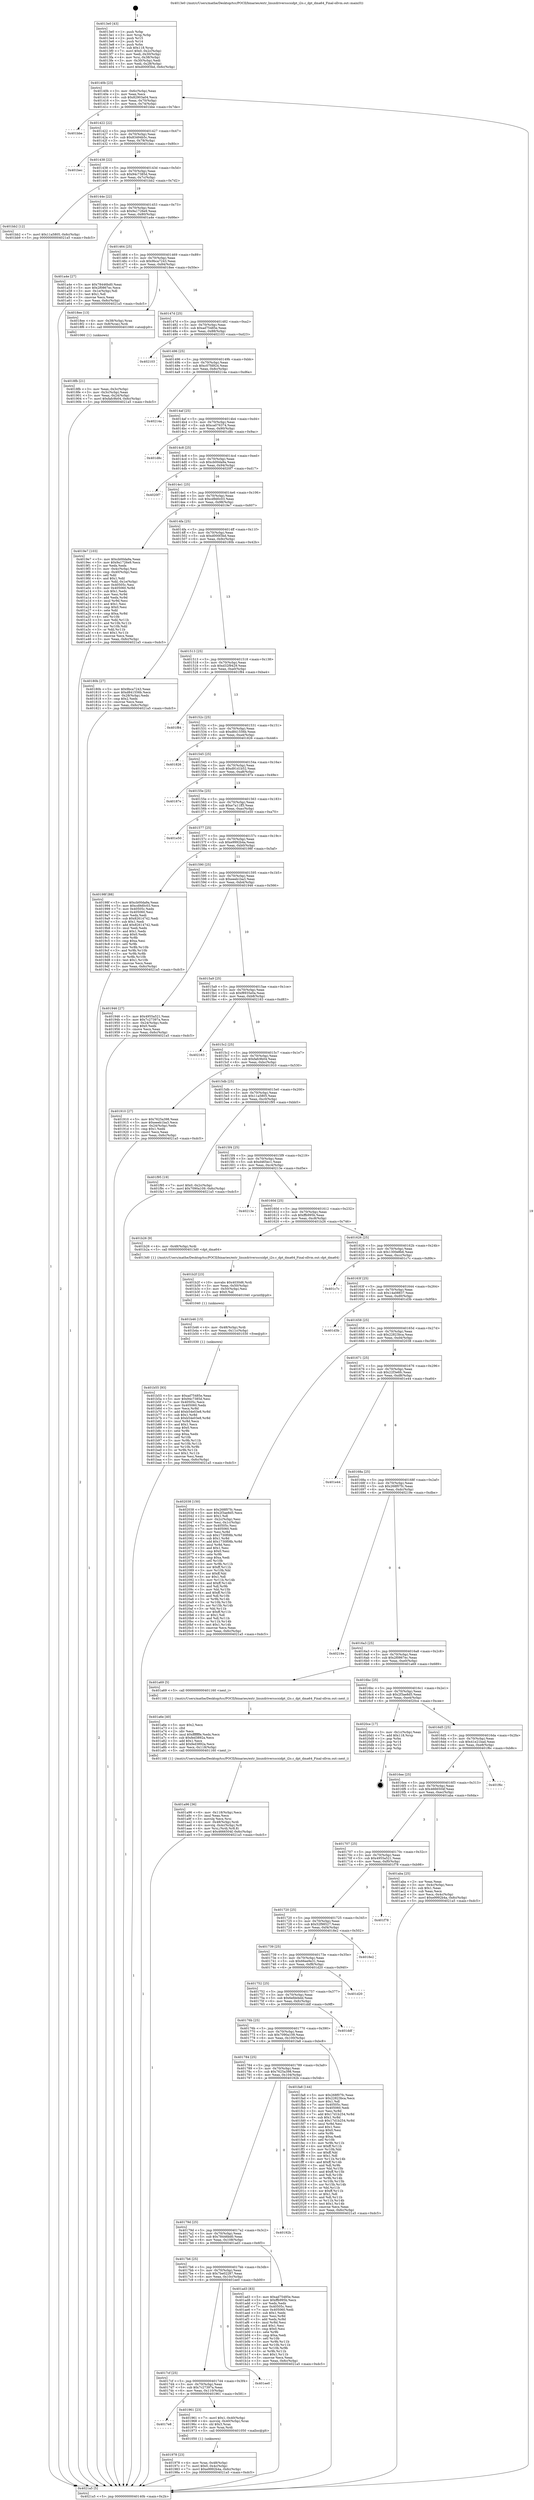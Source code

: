 digraph "0x4013e0" {
  label = "0x4013e0 (/mnt/c/Users/mathe/Desktop/tcc/POCII/binaries/extr_linuxdriversscsidpt_i2o.c_dpt_dma64_Final-ollvm.out::main(0))"
  labelloc = "t"
  node[shape=record]

  Entry [label="",width=0.3,height=0.3,shape=circle,fillcolor=black,style=filled]
  "0x40140b" [label="{
     0x40140b [23]\l
     | [instrs]\l
     &nbsp;&nbsp;0x40140b \<+3\>: mov -0x6c(%rbp),%eax\l
     &nbsp;&nbsp;0x40140e \<+2\>: mov %eax,%ecx\l
     &nbsp;&nbsp;0x401410 \<+6\>: sub $0x82903a04,%ecx\l
     &nbsp;&nbsp;0x401416 \<+3\>: mov %eax,-0x70(%rbp)\l
     &nbsp;&nbsp;0x401419 \<+3\>: mov %ecx,-0x74(%rbp)\l
     &nbsp;&nbsp;0x40141c \<+6\>: je 0000000000401bbe \<main+0x7de\>\l
  }"]
  "0x401bbe" [label="{
     0x401bbe\l
  }", style=dashed]
  "0x401422" [label="{
     0x401422 [22]\l
     | [instrs]\l
     &nbsp;&nbsp;0x401422 \<+5\>: jmp 0000000000401427 \<main+0x47\>\l
     &nbsp;&nbsp;0x401427 \<+3\>: mov -0x70(%rbp),%eax\l
     &nbsp;&nbsp;0x40142a \<+5\>: sub $0x83494b5c,%eax\l
     &nbsp;&nbsp;0x40142f \<+3\>: mov %eax,-0x78(%rbp)\l
     &nbsp;&nbsp;0x401432 \<+6\>: je 0000000000401bec \<main+0x80c\>\l
  }"]
  Exit [label="",width=0.3,height=0.3,shape=circle,fillcolor=black,style=filled,peripheries=2]
  "0x401bec" [label="{
     0x401bec\l
  }", style=dashed]
  "0x401438" [label="{
     0x401438 [22]\l
     | [instrs]\l
     &nbsp;&nbsp;0x401438 \<+5\>: jmp 000000000040143d \<main+0x5d\>\l
     &nbsp;&nbsp;0x40143d \<+3\>: mov -0x70(%rbp),%eax\l
     &nbsp;&nbsp;0x401440 \<+5\>: sub $0x94c7385d,%eax\l
     &nbsp;&nbsp;0x401445 \<+3\>: mov %eax,-0x7c(%rbp)\l
     &nbsp;&nbsp;0x401448 \<+6\>: je 0000000000401bb2 \<main+0x7d2\>\l
  }"]
  "0x401b55" [label="{
     0x401b55 [93]\l
     | [instrs]\l
     &nbsp;&nbsp;0x401b55 \<+5\>: mov $0xad75485e,%eax\l
     &nbsp;&nbsp;0x401b5a \<+5\>: mov $0x94c7385d,%esi\l
     &nbsp;&nbsp;0x401b5f \<+7\>: mov 0x40505c,%ecx\l
     &nbsp;&nbsp;0x401b66 \<+7\>: mov 0x405060,%edx\l
     &nbsp;&nbsp;0x401b6d \<+3\>: mov %ecx,%r8d\l
     &nbsp;&nbsp;0x401b70 \<+7\>: add $0xb54e03e8,%r8d\l
     &nbsp;&nbsp;0x401b77 \<+4\>: sub $0x1,%r8d\l
     &nbsp;&nbsp;0x401b7b \<+7\>: sub $0xb54e03e8,%r8d\l
     &nbsp;&nbsp;0x401b82 \<+4\>: imul %r8d,%ecx\l
     &nbsp;&nbsp;0x401b86 \<+3\>: and $0x1,%ecx\l
     &nbsp;&nbsp;0x401b89 \<+3\>: cmp $0x0,%ecx\l
     &nbsp;&nbsp;0x401b8c \<+4\>: sete %r9b\l
     &nbsp;&nbsp;0x401b90 \<+3\>: cmp $0xa,%edx\l
     &nbsp;&nbsp;0x401b93 \<+4\>: setl %r10b\l
     &nbsp;&nbsp;0x401b97 \<+3\>: mov %r9b,%r11b\l
     &nbsp;&nbsp;0x401b9a \<+3\>: and %r10b,%r11b\l
     &nbsp;&nbsp;0x401b9d \<+3\>: xor %r10b,%r9b\l
     &nbsp;&nbsp;0x401ba0 \<+3\>: or %r9b,%r11b\l
     &nbsp;&nbsp;0x401ba3 \<+4\>: test $0x1,%r11b\l
     &nbsp;&nbsp;0x401ba7 \<+3\>: cmovne %esi,%eax\l
     &nbsp;&nbsp;0x401baa \<+3\>: mov %eax,-0x6c(%rbp)\l
     &nbsp;&nbsp;0x401bad \<+5\>: jmp 00000000004021a5 \<main+0xdc5\>\l
  }"]
  "0x401bb2" [label="{
     0x401bb2 [12]\l
     | [instrs]\l
     &nbsp;&nbsp;0x401bb2 \<+7\>: movl $0x11a5805,-0x6c(%rbp)\l
     &nbsp;&nbsp;0x401bb9 \<+5\>: jmp 00000000004021a5 \<main+0xdc5\>\l
  }"]
  "0x40144e" [label="{
     0x40144e [22]\l
     | [instrs]\l
     &nbsp;&nbsp;0x40144e \<+5\>: jmp 0000000000401453 \<main+0x73\>\l
     &nbsp;&nbsp;0x401453 \<+3\>: mov -0x70(%rbp),%eax\l
     &nbsp;&nbsp;0x401456 \<+5\>: sub $0x9a1726e9,%eax\l
     &nbsp;&nbsp;0x40145b \<+3\>: mov %eax,-0x80(%rbp)\l
     &nbsp;&nbsp;0x40145e \<+6\>: je 0000000000401a4e \<main+0x66e\>\l
  }"]
  "0x401b46" [label="{
     0x401b46 [15]\l
     | [instrs]\l
     &nbsp;&nbsp;0x401b46 \<+4\>: mov -0x48(%rbp),%rdi\l
     &nbsp;&nbsp;0x401b4a \<+6\>: mov %eax,-0x11c(%rbp)\l
     &nbsp;&nbsp;0x401b50 \<+5\>: call 0000000000401030 \<free@plt\>\l
     | [calls]\l
     &nbsp;&nbsp;0x401030 \{1\} (unknown)\l
  }"]
  "0x401a4e" [label="{
     0x401a4e [27]\l
     | [instrs]\l
     &nbsp;&nbsp;0x401a4e \<+5\>: mov $0x78446bd0,%eax\l
     &nbsp;&nbsp;0x401a53 \<+5\>: mov $0x2f0867ec,%ecx\l
     &nbsp;&nbsp;0x401a58 \<+3\>: mov -0x1e(%rbp),%dl\l
     &nbsp;&nbsp;0x401a5b \<+3\>: test $0x1,%dl\l
     &nbsp;&nbsp;0x401a5e \<+3\>: cmovne %ecx,%eax\l
     &nbsp;&nbsp;0x401a61 \<+3\>: mov %eax,-0x6c(%rbp)\l
     &nbsp;&nbsp;0x401a64 \<+5\>: jmp 00000000004021a5 \<main+0xdc5\>\l
  }"]
  "0x401464" [label="{
     0x401464 [25]\l
     | [instrs]\l
     &nbsp;&nbsp;0x401464 \<+5\>: jmp 0000000000401469 \<main+0x89\>\l
     &nbsp;&nbsp;0x401469 \<+3\>: mov -0x70(%rbp),%eax\l
     &nbsp;&nbsp;0x40146c \<+5\>: sub $0x9bca7243,%eax\l
     &nbsp;&nbsp;0x401471 \<+6\>: mov %eax,-0x84(%rbp)\l
     &nbsp;&nbsp;0x401477 \<+6\>: je 00000000004018ee \<main+0x50e\>\l
  }"]
  "0x401b2f" [label="{
     0x401b2f [23]\l
     | [instrs]\l
     &nbsp;&nbsp;0x401b2f \<+10\>: movabs $0x4030d6,%rdi\l
     &nbsp;&nbsp;0x401b39 \<+3\>: mov %eax,-0x50(%rbp)\l
     &nbsp;&nbsp;0x401b3c \<+3\>: mov -0x50(%rbp),%esi\l
     &nbsp;&nbsp;0x401b3f \<+2\>: mov $0x0,%al\l
     &nbsp;&nbsp;0x401b41 \<+5\>: call 0000000000401040 \<printf@plt\>\l
     | [calls]\l
     &nbsp;&nbsp;0x401040 \{1\} (unknown)\l
  }"]
  "0x4018ee" [label="{
     0x4018ee [13]\l
     | [instrs]\l
     &nbsp;&nbsp;0x4018ee \<+4\>: mov -0x38(%rbp),%rax\l
     &nbsp;&nbsp;0x4018f2 \<+4\>: mov 0x8(%rax),%rdi\l
     &nbsp;&nbsp;0x4018f6 \<+5\>: call 0000000000401060 \<atoi@plt\>\l
     | [calls]\l
     &nbsp;&nbsp;0x401060 \{1\} (unknown)\l
  }"]
  "0x40147d" [label="{
     0x40147d [25]\l
     | [instrs]\l
     &nbsp;&nbsp;0x40147d \<+5\>: jmp 0000000000401482 \<main+0xa2\>\l
     &nbsp;&nbsp;0x401482 \<+3\>: mov -0x70(%rbp),%eax\l
     &nbsp;&nbsp;0x401485 \<+5\>: sub $0xad75485e,%eax\l
     &nbsp;&nbsp;0x40148a \<+6\>: mov %eax,-0x88(%rbp)\l
     &nbsp;&nbsp;0x401490 \<+6\>: je 0000000000402103 \<main+0xd23\>\l
  }"]
  "0x401a96" [label="{
     0x401a96 [36]\l
     | [instrs]\l
     &nbsp;&nbsp;0x401a96 \<+6\>: mov -0x118(%rbp),%ecx\l
     &nbsp;&nbsp;0x401a9c \<+3\>: imul %eax,%ecx\l
     &nbsp;&nbsp;0x401a9f \<+3\>: movslq %ecx,%rsi\l
     &nbsp;&nbsp;0x401aa2 \<+4\>: mov -0x48(%rbp),%rdi\l
     &nbsp;&nbsp;0x401aa6 \<+4\>: movslq -0x4c(%rbp),%r8\l
     &nbsp;&nbsp;0x401aaa \<+4\>: mov %rsi,(%rdi,%r8,8)\l
     &nbsp;&nbsp;0x401aae \<+7\>: movl $0x4666504f,-0x6c(%rbp)\l
     &nbsp;&nbsp;0x401ab5 \<+5\>: jmp 00000000004021a5 \<main+0xdc5\>\l
  }"]
  "0x402103" [label="{
     0x402103\l
  }", style=dashed]
  "0x401496" [label="{
     0x401496 [25]\l
     | [instrs]\l
     &nbsp;&nbsp;0x401496 \<+5\>: jmp 000000000040149b \<main+0xbb\>\l
     &nbsp;&nbsp;0x40149b \<+3\>: mov -0x70(%rbp),%eax\l
     &nbsp;&nbsp;0x40149e \<+5\>: sub $0xc07fd924,%eax\l
     &nbsp;&nbsp;0x4014a3 \<+6\>: mov %eax,-0x8c(%rbp)\l
     &nbsp;&nbsp;0x4014a9 \<+6\>: je 000000000040214a \<main+0xd6a\>\l
  }"]
  "0x401a6e" [label="{
     0x401a6e [40]\l
     | [instrs]\l
     &nbsp;&nbsp;0x401a6e \<+5\>: mov $0x2,%ecx\l
     &nbsp;&nbsp;0x401a73 \<+1\>: cltd\l
     &nbsp;&nbsp;0x401a74 \<+2\>: idiv %ecx\l
     &nbsp;&nbsp;0x401a76 \<+6\>: imul $0xfffffffe,%edx,%ecx\l
     &nbsp;&nbsp;0x401a7c \<+6\>: sub $0xfed3892a,%ecx\l
     &nbsp;&nbsp;0x401a82 \<+3\>: add $0x1,%ecx\l
     &nbsp;&nbsp;0x401a85 \<+6\>: add $0xfed3892a,%ecx\l
     &nbsp;&nbsp;0x401a8b \<+6\>: mov %ecx,-0x118(%rbp)\l
     &nbsp;&nbsp;0x401a91 \<+5\>: call 0000000000401160 \<next_i\>\l
     | [calls]\l
     &nbsp;&nbsp;0x401160 \{1\} (/mnt/c/Users/mathe/Desktop/tcc/POCII/binaries/extr_linuxdriversscsidpt_i2o.c_dpt_dma64_Final-ollvm.out::next_i)\l
  }"]
  "0x40214a" [label="{
     0x40214a\l
  }", style=dashed]
  "0x4014af" [label="{
     0x4014af [25]\l
     | [instrs]\l
     &nbsp;&nbsp;0x4014af \<+5\>: jmp 00000000004014b4 \<main+0xd4\>\l
     &nbsp;&nbsp;0x4014b4 \<+3\>: mov -0x70(%rbp),%eax\l
     &nbsp;&nbsp;0x4014b7 \<+5\>: sub $0xca076374,%eax\l
     &nbsp;&nbsp;0x4014bc \<+6\>: mov %eax,-0x90(%rbp)\l
     &nbsp;&nbsp;0x4014c2 \<+6\>: je 0000000000401d8c \<main+0x9ac\>\l
  }"]
  "0x401978" [label="{
     0x401978 [23]\l
     | [instrs]\l
     &nbsp;&nbsp;0x401978 \<+4\>: mov %rax,-0x48(%rbp)\l
     &nbsp;&nbsp;0x40197c \<+7\>: movl $0x0,-0x4c(%rbp)\l
     &nbsp;&nbsp;0x401983 \<+7\>: movl $0xe9992b4a,-0x6c(%rbp)\l
     &nbsp;&nbsp;0x40198a \<+5\>: jmp 00000000004021a5 \<main+0xdc5\>\l
  }"]
  "0x401d8c" [label="{
     0x401d8c\l
  }", style=dashed]
  "0x4014c8" [label="{
     0x4014c8 [25]\l
     | [instrs]\l
     &nbsp;&nbsp;0x4014c8 \<+5\>: jmp 00000000004014cd \<main+0xed\>\l
     &nbsp;&nbsp;0x4014cd \<+3\>: mov -0x70(%rbp),%eax\l
     &nbsp;&nbsp;0x4014d0 \<+5\>: sub $0xcb00da9a,%eax\l
     &nbsp;&nbsp;0x4014d5 \<+6\>: mov %eax,-0x94(%rbp)\l
     &nbsp;&nbsp;0x4014db \<+6\>: je 00000000004020f7 \<main+0xd17\>\l
  }"]
  "0x4017e8" [label="{
     0x4017e8\l
  }", style=dashed]
  "0x4020f7" [label="{
     0x4020f7\l
  }", style=dashed]
  "0x4014e1" [label="{
     0x4014e1 [25]\l
     | [instrs]\l
     &nbsp;&nbsp;0x4014e1 \<+5\>: jmp 00000000004014e6 \<main+0x106\>\l
     &nbsp;&nbsp;0x4014e6 \<+3\>: mov -0x70(%rbp),%eax\l
     &nbsp;&nbsp;0x4014e9 \<+5\>: sub $0xcd9d0c03,%eax\l
     &nbsp;&nbsp;0x4014ee \<+6\>: mov %eax,-0x98(%rbp)\l
     &nbsp;&nbsp;0x4014f4 \<+6\>: je 00000000004019e7 \<main+0x607\>\l
  }"]
  "0x401961" [label="{
     0x401961 [23]\l
     | [instrs]\l
     &nbsp;&nbsp;0x401961 \<+7\>: movl $0x1,-0x40(%rbp)\l
     &nbsp;&nbsp;0x401968 \<+4\>: movslq -0x40(%rbp),%rax\l
     &nbsp;&nbsp;0x40196c \<+4\>: shl $0x3,%rax\l
     &nbsp;&nbsp;0x401970 \<+3\>: mov %rax,%rdi\l
     &nbsp;&nbsp;0x401973 \<+5\>: call 0000000000401050 \<malloc@plt\>\l
     | [calls]\l
     &nbsp;&nbsp;0x401050 \{1\} (unknown)\l
  }"]
  "0x4019e7" [label="{
     0x4019e7 [103]\l
     | [instrs]\l
     &nbsp;&nbsp;0x4019e7 \<+5\>: mov $0xcb00da9a,%eax\l
     &nbsp;&nbsp;0x4019ec \<+5\>: mov $0x9a1726e9,%ecx\l
     &nbsp;&nbsp;0x4019f1 \<+2\>: xor %edx,%edx\l
     &nbsp;&nbsp;0x4019f3 \<+3\>: mov -0x4c(%rbp),%esi\l
     &nbsp;&nbsp;0x4019f6 \<+3\>: cmp -0x40(%rbp),%esi\l
     &nbsp;&nbsp;0x4019f9 \<+4\>: setl %dil\l
     &nbsp;&nbsp;0x4019fd \<+4\>: and $0x1,%dil\l
     &nbsp;&nbsp;0x401a01 \<+4\>: mov %dil,-0x1e(%rbp)\l
     &nbsp;&nbsp;0x401a05 \<+7\>: mov 0x40505c,%esi\l
     &nbsp;&nbsp;0x401a0c \<+8\>: mov 0x405060,%r8d\l
     &nbsp;&nbsp;0x401a14 \<+3\>: sub $0x1,%edx\l
     &nbsp;&nbsp;0x401a17 \<+3\>: mov %esi,%r9d\l
     &nbsp;&nbsp;0x401a1a \<+3\>: add %edx,%r9d\l
     &nbsp;&nbsp;0x401a1d \<+4\>: imul %r9d,%esi\l
     &nbsp;&nbsp;0x401a21 \<+3\>: and $0x1,%esi\l
     &nbsp;&nbsp;0x401a24 \<+3\>: cmp $0x0,%esi\l
     &nbsp;&nbsp;0x401a27 \<+4\>: sete %dil\l
     &nbsp;&nbsp;0x401a2b \<+4\>: cmp $0xa,%r8d\l
     &nbsp;&nbsp;0x401a2f \<+4\>: setl %r10b\l
     &nbsp;&nbsp;0x401a33 \<+3\>: mov %dil,%r11b\l
     &nbsp;&nbsp;0x401a36 \<+3\>: and %r10b,%r11b\l
     &nbsp;&nbsp;0x401a39 \<+3\>: xor %r10b,%dil\l
     &nbsp;&nbsp;0x401a3c \<+3\>: or %dil,%r11b\l
     &nbsp;&nbsp;0x401a3f \<+4\>: test $0x1,%r11b\l
     &nbsp;&nbsp;0x401a43 \<+3\>: cmovne %ecx,%eax\l
     &nbsp;&nbsp;0x401a46 \<+3\>: mov %eax,-0x6c(%rbp)\l
     &nbsp;&nbsp;0x401a49 \<+5\>: jmp 00000000004021a5 \<main+0xdc5\>\l
  }"]
  "0x4014fa" [label="{
     0x4014fa [25]\l
     | [instrs]\l
     &nbsp;&nbsp;0x4014fa \<+5\>: jmp 00000000004014ff \<main+0x11f\>\l
     &nbsp;&nbsp;0x4014ff \<+3\>: mov -0x70(%rbp),%eax\l
     &nbsp;&nbsp;0x401502 \<+5\>: sub $0xd000f3bd,%eax\l
     &nbsp;&nbsp;0x401507 \<+6\>: mov %eax,-0x9c(%rbp)\l
     &nbsp;&nbsp;0x40150d \<+6\>: je 000000000040180b \<main+0x42b\>\l
  }"]
  "0x4017cf" [label="{
     0x4017cf [25]\l
     | [instrs]\l
     &nbsp;&nbsp;0x4017cf \<+5\>: jmp 00000000004017d4 \<main+0x3f4\>\l
     &nbsp;&nbsp;0x4017d4 \<+3\>: mov -0x70(%rbp),%eax\l
     &nbsp;&nbsp;0x4017d7 \<+5\>: sub $0x7c27397a,%eax\l
     &nbsp;&nbsp;0x4017dc \<+6\>: mov %eax,-0x110(%rbp)\l
     &nbsp;&nbsp;0x4017e2 \<+6\>: je 0000000000401961 \<main+0x581\>\l
  }"]
  "0x40180b" [label="{
     0x40180b [27]\l
     | [instrs]\l
     &nbsp;&nbsp;0x40180b \<+5\>: mov $0x9bca7243,%eax\l
     &nbsp;&nbsp;0x401810 \<+5\>: mov $0xd841556b,%ecx\l
     &nbsp;&nbsp;0x401815 \<+3\>: mov -0x28(%rbp),%edx\l
     &nbsp;&nbsp;0x401818 \<+3\>: cmp $0x2,%edx\l
     &nbsp;&nbsp;0x40181b \<+3\>: cmovne %ecx,%eax\l
     &nbsp;&nbsp;0x40181e \<+3\>: mov %eax,-0x6c(%rbp)\l
     &nbsp;&nbsp;0x401821 \<+5\>: jmp 00000000004021a5 \<main+0xdc5\>\l
  }"]
  "0x401513" [label="{
     0x401513 [25]\l
     | [instrs]\l
     &nbsp;&nbsp;0x401513 \<+5\>: jmp 0000000000401518 \<main+0x138\>\l
     &nbsp;&nbsp;0x401518 \<+3\>: mov -0x70(%rbp),%eax\l
     &nbsp;&nbsp;0x40151b \<+5\>: sub $0xd32f9429,%eax\l
     &nbsp;&nbsp;0x401520 \<+6\>: mov %eax,-0xa0(%rbp)\l
     &nbsp;&nbsp;0x401526 \<+6\>: je 0000000000401f84 \<main+0xba4\>\l
  }"]
  "0x4021a5" [label="{
     0x4021a5 [5]\l
     | [instrs]\l
     &nbsp;&nbsp;0x4021a5 \<+5\>: jmp 000000000040140b \<main+0x2b\>\l
  }"]
  "0x4013e0" [label="{
     0x4013e0 [43]\l
     | [instrs]\l
     &nbsp;&nbsp;0x4013e0 \<+1\>: push %rbp\l
     &nbsp;&nbsp;0x4013e1 \<+3\>: mov %rsp,%rbp\l
     &nbsp;&nbsp;0x4013e4 \<+2\>: push %r15\l
     &nbsp;&nbsp;0x4013e6 \<+2\>: push %r14\l
     &nbsp;&nbsp;0x4013e8 \<+1\>: push %rbx\l
     &nbsp;&nbsp;0x4013e9 \<+7\>: sub $0x118,%rsp\l
     &nbsp;&nbsp;0x4013f0 \<+7\>: movl $0x0,-0x2c(%rbp)\l
     &nbsp;&nbsp;0x4013f7 \<+3\>: mov %edi,-0x30(%rbp)\l
     &nbsp;&nbsp;0x4013fa \<+4\>: mov %rsi,-0x38(%rbp)\l
     &nbsp;&nbsp;0x4013fe \<+3\>: mov -0x30(%rbp),%edi\l
     &nbsp;&nbsp;0x401401 \<+3\>: mov %edi,-0x28(%rbp)\l
     &nbsp;&nbsp;0x401404 \<+7\>: movl $0xd000f3bd,-0x6c(%rbp)\l
  }"]
  "0x4018fb" [label="{
     0x4018fb [21]\l
     | [instrs]\l
     &nbsp;&nbsp;0x4018fb \<+3\>: mov %eax,-0x3c(%rbp)\l
     &nbsp;&nbsp;0x4018fe \<+3\>: mov -0x3c(%rbp),%eax\l
     &nbsp;&nbsp;0x401901 \<+3\>: mov %eax,-0x24(%rbp)\l
     &nbsp;&nbsp;0x401904 \<+7\>: movl $0xfafc9b04,-0x6c(%rbp)\l
     &nbsp;&nbsp;0x40190b \<+5\>: jmp 00000000004021a5 \<main+0xdc5\>\l
  }"]
  "0x401ee0" [label="{
     0x401ee0\l
  }", style=dashed]
  "0x401f84" [label="{
     0x401f84\l
  }", style=dashed]
  "0x40152c" [label="{
     0x40152c [25]\l
     | [instrs]\l
     &nbsp;&nbsp;0x40152c \<+5\>: jmp 0000000000401531 \<main+0x151\>\l
     &nbsp;&nbsp;0x401531 \<+3\>: mov -0x70(%rbp),%eax\l
     &nbsp;&nbsp;0x401534 \<+5\>: sub $0xd841556b,%eax\l
     &nbsp;&nbsp;0x401539 \<+6\>: mov %eax,-0xa4(%rbp)\l
     &nbsp;&nbsp;0x40153f \<+6\>: je 0000000000401826 \<main+0x446\>\l
  }"]
  "0x4017b6" [label="{
     0x4017b6 [25]\l
     | [instrs]\l
     &nbsp;&nbsp;0x4017b6 \<+5\>: jmp 00000000004017bb \<main+0x3db\>\l
     &nbsp;&nbsp;0x4017bb \<+3\>: mov -0x70(%rbp),%eax\l
     &nbsp;&nbsp;0x4017be \<+5\>: sub $0x7be02287,%eax\l
     &nbsp;&nbsp;0x4017c3 \<+6\>: mov %eax,-0x10c(%rbp)\l
     &nbsp;&nbsp;0x4017c9 \<+6\>: je 0000000000401ee0 \<main+0xb00\>\l
  }"]
  "0x401826" [label="{
     0x401826\l
  }", style=dashed]
  "0x401545" [label="{
     0x401545 [25]\l
     | [instrs]\l
     &nbsp;&nbsp;0x401545 \<+5\>: jmp 000000000040154a \<main+0x16a\>\l
     &nbsp;&nbsp;0x40154a \<+3\>: mov -0x70(%rbp),%eax\l
     &nbsp;&nbsp;0x40154d \<+5\>: sub $0xd91d1b52,%eax\l
     &nbsp;&nbsp;0x401552 \<+6\>: mov %eax,-0xa8(%rbp)\l
     &nbsp;&nbsp;0x401558 \<+6\>: je 000000000040187e \<main+0x49e\>\l
  }"]
  "0x401ad3" [label="{
     0x401ad3 [83]\l
     | [instrs]\l
     &nbsp;&nbsp;0x401ad3 \<+5\>: mov $0xad75485e,%eax\l
     &nbsp;&nbsp;0x401ad8 \<+5\>: mov $0xffb995b,%ecx\l
     &nbsp;&nbsp;0x401add \<+2\>: xor %edx,%edx\l
     &nbsp;&nbsp;0x401adf \<+7\>: mov 0x40505c,%esi\l
     &nbsp;&nbsp;0x401ae6 \<+7\>: mov 0x405060,%edi\l
     &nbsp;&nbsp;0x401aed \<+3\>: sub $0x1,%edx\l
     &nbsp;&nbsp;0x401af0 \<+3\>: mov %esi,%r8d\l
     &nbsp;&nbsp;0x401af3 \<+3\>: add %edx,%r8d\l
     &nbsp;&nbsp;0x401af6 \<+4\>: imul %r8d,%esi\l
     &nbsp;&nbsp;0x401afa \<+3\>: and $0x1,%esi\l
     &nbsp;&nbsp;0x401afd \<+3\>: cmp $0x0,%esi\l
     &nbsp;&nbsp;0x401b00 \<+4\>: sete %r9b\l
     &nbsp;&nbsp;0x401b04 \<+3\>: cmp $0xa,%edi\l
     &nbsp;&nbsp;0x401b07 \<+4\>: setl %r10b\l
     &nbsp;&nbsp;0x401b0b \<+3\>: mov %r9b,%r11b\l
     &nbsp;&nbsp;0x401b0e \<+3\>: and %r10b,%r11b\l
     &nbsp;&nbsp;0x401b11 \<+3\>: xor %r10b,%r9b\l
     &nbsp;&nbsp;0x401b14 \<+3\>: or %r9b,%r11b\l
     &nbsp;&nbsp;0x401b17 \<+4\>: test $0x1,%r11b\l
     &nbsp;&nbsp;0x401b1b \<+3\>: cmovne %ecx,%eax\l
     &nbsp;&nbsp;0x401b1e \<+3\>: mov %eax,-0x6c(%rbp)\l
     &nbsp;&nbsp;0x401b21 \<+5\>: jmp 00000000004021a5 \<main+0xdc5\>\l
  }"]
  "0x40187e" [label="{
     0x40187e\l
  }", style=dashed]
  "0x40155e" [label="{
     0x40155e [25]\l
     | [instrs]\l
     &nbsp;&nbsp;0x40155e \<+5\>: jmp 0000000000401563 \<main+0x183\>\l
     &nbsp;&nbsp;0x401563 \<+3\>: mov -0x70(%rbp),%eax\l
     &nbsp;&nbsp;0x401566 \<+5\>: sub $0xe7a11ff3,%eax\l
     &nbsp;&nbsp;0x40156b \<+6\>: mov %eax,-0xac(%rbp)\l
     &nbsp;&nbsp;0x401571 \<+6\>: je 0000000000401e50 \<main+0xa70\>\l
  }"]
  "0x40179d" [label="{
     0x40179d [25]\l
     | [instrs]\l
     &nbsp;&nbsp;0x40179d \<+5\>: jmp 00000000004017a2 \<main+0x3c2\>\l
     &nbsp;&nbsp;0x4017a2 \<+3\>: mov -0x70(%rbp),%eax\l
     &nbsp;&nbsp;0x4017a5 \<+5\>: sub $0x78446bd0,%eax\l
     &nbsp;&nbsp;0x4017aa \<+6\>: mov %eax,-0x108(%rbp)\l
     &nbsp;&nbsp;0x4017b0 \<+6\>: je 0000000000401ad3 \<main+0x6f3\>\l
  }"]
  "0x401e50" [label="{
     0x401e50\l
  }", style=dashed]
  "0x401577" [label="{
     0x401577 [25]\l
     | [instrs]\l
     &nbsp;&nbsp;0x401577 \<+5\>: jmp 000000000040157c \<main+0x19c\>\l
     &nbsp;&nbsp;0x40157c \<+3\>: mov -0x70(%rbp),%eax\l
     &nbsp;&nbsp;0x40157f \<+5\>: sub $0xe9992b4a,%eax\l
     &nbsp;&nbsp;0x401584 \<+6\>: mov %eax,-0xb0(%rbp)\l
     &nbsp;&nbsp;0x40158a \<+6\>: je 000000000040198f \<main+0x5af\>\l
  }"]
  "0x40192b" [label="{
     0x40192b\l
  }", style=dashed]
  "0x40198f" [label="{
     0x40198f [88]\l
     | [instrs]\l
     &nbsp;&nbsp;0x40198f \<+5\>: mov $0xcb00da9a,%eax\l
     &nbsp;&nbsp;0x401994 \<+5\>: mov $0xcd9d0c03,%ecx\l
     &nbsp;&nbsp;0x401999 \<+7\>: mov 0x40505c,%edx\l
     &nbsp;&nbsp;0x4019a0 \<+7\>: mov 0x405060,%esi\l
     &nbsp;&nbsp;0x4019a7 \<+2\>: mov %edx,%edi\l
     &nbsp;&nbsp;0x4019a9 \<+6\>: sub $0x82614742,%edi\l
     &nbsp;&nbsp;0x4019af \<+3\>: sub $0x1,%edi\l
     &nbsp;&nbsp;0x4019b2 \<+6\>: add $0x82614742,%edi\l
     &nbsp;&nbsp;0x4019b8 \<+3\>: imul %edi,%edx\l
     &nbsp;&nbsp;0x4019bb \<+3\>: and $0x1,%edx\l
     &nbsp;&nbsp;0x4019be \<+3\>: cmp $0x0,%edx\l
     &nbsp;&nbsp;0x4019c1 \<+4\>: sete %r8b\l
     &nbsp;&nbsp;0x4019c5 \<+3\>: cmp $0xa,%esi\l
     &nbsp;&nbsp;0x4019c8 \<+4\>: setl %r9b\l
     &nbsp;&nbsp;0x4019cc \<+3\>: mov %r8b,%r10b\l
     &nbsp;&nbsp;0x4019cf \<+3\>: and %r9b,%r10b\l
     &nbsp;&nbsp;0x4019d2 \<+3\>: xor %r9b,%r8b\l
     &nbsp;&nbsp;0x4019d5 \<+3\>: or %r8b,%r10b\l
     &nbsp;&nbsp;0x4019d8 \<+4\>: test $0x1,%r10b\l
     &nbsp;&nbsp;0x4019dc \<+3\>: cmovne %ecx,%eax\l
     &nbsp;&nbsp;0x4019df \<+3\>: mov %eax,-0x6c(%rbp)\l
     &nbsp;&nbsp;0x4019e2 \<+5\>: jmp 00000000004021a5 \<main+0xdc5\>\l
  }"]
  "0x401590" [label="{
     0x401590 [25]\l
     | [instrs]\l
     &nbsp;&nbsp;0x401590 \<+5\>: jmp 0000000000401595 \<main+0x1b5\>\l
     &nbsp;&nbsp;0x401595 \<+3\>: mov -0x70(%rbp),%eax\l
     &nbsp;&nbsp;0x401598 \<+5\>: sub $0xeeeb1ba3,%eax\l
     &nbsp;&nbsp;0x40159d \<+6\>: mov %eax,-0xb4(%rbp)\l
     &nbsp;&nbsp;0x4015a3 \<+6\>: je 0000000000401946 \<main+0x566\>\l
  }"]
  "0x401784" [label="{
     0x401784 [25]\l
     | [instrs]\l
     &nbsp;&nbsp;0x401784 \<+5\>: jmp 0000000000401789 \<main+0x3a9\>\l
     &nbsp;&nbsp;0x401789 \<+3\>: mov -0x70(%rbp),%eax\l
     &nbsp;&nbsp;0x40178c \<+5\>: sub $0x7625a398,%eax\l
     &nbsp;&nbsp;0x401791 \<+6\>: mov %eax,-0x104(%rbp)\l
     &nbsp;&nbsp;0x401797 \<+6\>: je 000000000040192b \<main+0x54b\>\l
  }"]
  "0x401946" [label="{
     0x401946 [27]\l
     | [instrs]\l
     &nbsp;&nbsp;0x401946 \<+5\>: mov $0x4955a521,%eax\l
     &nbsp;&nbsp;0x40194b \<+5\>: mov $0x7c27397a,%ecx\l
     &nbsp;&nbsp;0x401950 \<+3\>: mov -0x24(%rbp),%edx\l
     &nbsp;&nbsp;0x401953 \<+3\>: cmp $0x0,%edx\l
     &nbsp;&nbsp;0x401956 \<+3\>: cmove %ecx,%eax\l
     &nbsp;&nbsp;0x401959 \<+3\>: mov %eax,-0x6c(%rbp)\l
     &nbsp;&nbsp;0x40195c \<+5\>: jmp 00000000004021a5 \<main+0xdc5\>\l
  }"]
  "0x4015a9" [label="{
     0x4015a9 [25]\l
     | [instrs]\l
     &nbsp;&nbsp;0x4015a9 \<+5\>: jmp 00000000004015ae \<main+0x1ce\>\l
     &nbsp;&nbsp;0x4015ae \<+3\>: mov -0x70(%rbp),%eax\l
     &nbsp;&nbsp;0x4015b1 \<+5\>: sub $0xf8935e0a,%eax\l
     &nbsp;&nbsp;0x4015b6 \<+6\>: mov %eax,-0xb8(%rbp)\l
     &nbsp;&nbsp;0x4015bc \<+6\>: je 0000000000402163 \<main+0xd83\>\l
  }"]
  "0x401fa8" [label="{
     0x401fa8 [144]\l
     | [instrs]\l
     &nbsp;&nbsp;0x401fa8 \<+5\>: mov $0x268f07fc,%eax\l
     &nbsp;&nbsp;0x401fad \<+5\>: mov $0x22823bca,%ecx\l
     &nbsp;&nbsp;0x401fb2 \<+2\>: mov $0x1,%dl\l
     &nbsp;&nbsp;0x401fb4 \<+7\>: mov 0x40505c,%esi\l
     &nbsp;&nbsp;0x401fbb \<+7\>: mov 0x405060,%edi\l
     &nbsp;&nbsp;0x401fc2 \<+3\>: mov %esi,%r8d\l
     &nbsp;&nbsp;0x401fc5 \<+7\>: add $0x17d1b254,%r8d\l
     &nbsp;&nbsp;0x401fcc \<+4\>: sub $0x1,%r8d\l
     &nbsp;&nbsp;0x401fd0 \<+7\>: sub $0x17d1b254,%r8d\l
     &nbsp;&nbsp;0x401fd7 \<+4\>: imul %r8d,%esi\l
     &nbsp;&nbsp;0x401fdb \<+3\>: and $0x1,%esi\l
     &nbsp;&nbsp;0x401fde \<+3\>: cmp $0x0,%esi\l
     &nbsp;&nbsp;0x401fe1 \<+4\>: sete %r9b\l
     &nbsp;&nbsp;0x401fe5 \<+3\>: cmp $0xa,%edi\l
     &nbsp;&nbsp;0x401fe8 \<+4\>: setl %r10b\l
     &nbsp;&nbsp;0x401fec \<+3\>: mov %r9b,%r11b\l
     &nbsp;&nbsp;0x401fef \<+4\>: xor $0xff,%r11b\l
     &nbsp;&nbsp;0x401ff3 \<+3\>: mov %r10b,%bl\l
     &nbsp;&nbsp;0x401ff6 \<+3\>: xor $0xff,%bl\l
     &nbsp;&nbsp;0x401ff9 \<+3\>: xor $0x1,%dl\l
     &nbsp;&nbsp;0x401ffc \<+3\>: mov %r11b,%r14b\l
     &nbsp;&nbsp;0x401fff \<+4\>: and $0xff,%r14b\l
     &nbsp;&nbsp;0x402003 \<+3\>: and %dl,%r9b\l
     &nbsp;&nbsp;0x402006 \<+3\>: mov %bl,%r15b\l
     &nbsp;&nbsp;0x402009 \<+4\>: and $0xff,%r15b\l
     &nbsp;&nbsp;0x40200d \<+3\>: and %dl,%r10b\l
     &nbsp;&nbsp;0x402010 \<+3\>: or %r9b,%r14b\l
     &nbsp;&nbsp;0x402013 \<+3\>: or %r10b,%r15b\l
     &nbsp;&nbsp;0x402016 \<+3\>: xor %r15b,%r14b\l
     &nbsp;&nbsp;0x402019 \<+3\>: or %bl,%r11b\l
     &nbsp;&nbsp;0x40201c \<+4\>: xor $0xff,%r11b\l
     &nbsp;&nbsp;0x402020 \<+3\>: or $0x1,%dl\l
     &nbsp;&nbsp;0x402023 \<+3\>: and %dl,%r11b\l
     &nbsp;&nbsp;0x402026 \<+3\>: or %r11b,%r14b\l
     &nbsp;&nbsp;0x402029 \<+4\>: test $0x1,%r14b\l
     &nbsp;&nbsp;0x40202d \<+3\>: cmovne %ecx,%eax\l
     &nbsp;&nbsp;0x402030 \<+3\>: mov %eax,-0x6c(%rbp)\l
     &nbsp;&nbsp;0x402033 \<+5\>: jmp 00000000004021a5 \<main+0xdc5\>\l
  }"]
  "0x402163" [label="{
     0x402163\l
  }", style=dashed]
  "0x4015c2" [label="{
     0x4015c2 [25]\l
     | [instrs]\l
     &nbsp;&nbsp;0x4015c2 \<+5\>: jmp 00000000004015c7 \<main+0x1e7\>\l
     &nbsp;&nbsp;0x4015c7 \<+3\>: mov -0x70(%rbp),%eax\l
     &nbsp;&nbsp;0x4015ca \<+5\>: sub $0xfafc9b04,%eax\l
     &nbsp;&nbsp;0x4015cf \<+6\>: mov %eax,-0xbc(%rbp)\l
     &nbsp;&nbsp;0x4015d5 \<+6\>: je 0000000000401910 \<main+0x530\>\l
  }"]
  "0x40176b" [label="{
     0x40176b [25]\l
     | [instrs]\l
     &nbsp;&nbsp;0x40176b \<+5\>: jmp 0000000000401770 \<main+0x390\>\l
     &nbsp;&nbsp;0x401770 \<+3\>: mov -0x70(%rbp),%eax\l
     &nbsp;&nbsp;0x401773 \<+5\>: sub $0x7090a109,%eax\l
     &nbsp;&nbsp;0x401778 \<+6\>: mov %eax,-0x100(%rbp)\l
     &nbsp;&nbsp;0x40177e \<+6\>: je 0000000000401fa8 \<main+0xbc8\>\l
  }"]
  "0x401910" [label="{
     0x401910 [27]\l
     | [instrs]\l
     &nbsp;&nbsp;0x401910 \<+5\>: mov $0x7625a398,%eax\l
     &nbsp;&nbsp;0x401915 \<+5\>: mov $0xeeeb1ba3,%ecx\l
     &nbsp;&nbsp;0x40191a \<+3\>: mov -0x24(%rbp),%edx\l
     &nbsp;&nbsp;0x40191d \<+3\>: cmp $0x1,%edx\l
     &nbsp;&nbsp;0x401920 \<+3\>: cmovl %ecx,%eax\l
     &nbsp;&nbsp;0x401923 \<+3\>: mov %eax,-0x6c(%rbp)\l
     &nbsp;&nbsp;0x401926 \<+5\>: jmp 00000000004021a5 \<main+0xdc5\>\l
  }"]
  "0x4015db" [label="{
     0x4015db [25]\l
     | [instrs]\l
     &nbsp;&nbsp;0x4015db \<+5\>: jmp 00000000004015e0 \<main+0x200\>\l
     &nbsp;&nbsp;0x4015e0 \<+3\>: mov -0x70(%rbp),%eax\l
     &nbsp;&nbsp;0x4015e3 \<+5\>: sub $0x11a5805,%eax\l
     &nbsp;&nbsp;0x4015e8 \<+6\>: mov %eax,-0xc0(%rbp)\l
     &nbsp;&nbsp;0x4015ee \<+6\>: je 0000000000401f95 \<main+0xbb5\>\l
  }"]
  "0x401ddf" [label="{
     0x401ddf\l
  }", style=dashed]
  "0x401f95" [label="{
     0x401f95 [19]\l
     | [instrs]\l
     &nbsp;&nbsp;0x401f95 \<+7\>: movl $0x0,-0x2c(%rbp)\l
     &nbsp;&nbsp;0x401f9c \<+7\>: movl $0x7090a109,-0x6c(%rbp)\l
     &nbsp;&nbsp;0x401fa3 \<+5\>: jmp 00000000004021a5 \<main+0xdc5\>\l
  }"]
  "0x4015f4" [label="{
     0x4015f4 [25]\l
     | [instrs]\l
     &nbsp;&nbsp;0x4015f4 \<+5\>: jmp 00000000004015f9 \<main+0x219\>\l
     &nbsp;&nbsp;0x4015f9 \<+3\>: mov -0x70(%rbp),%eax\l
     &nbsp;&nbsp;0x4015fc \<+5\>: sub $0xd465ec1,%eax\l
     &nbsp;&nbsp;0x401601 \<+6\>: mov %eax,-0xc4(%rbp)\l
     &nbsp;&nbsp;0x401607 \<+6\>: je 000000000040213e \<main+0xd5e\>\l
  }"]
  "0x401752" [label="{
     0x401752 [25]\l
     | [instrs]\l
     &nbsp;&nbsp;0x401752 \<+5\>: jmp 0000000000401757 \<main+0x377\>\l
     &nbsp;&nbsp;0x401757 \<+3\>: mov -0x70(%rbp),%eax\l
     &nbsp;&nbsp;0x40175a \<+5\>: sub $0x6efdd4dd,%eax\l
     &nbsp;&nbsp;0x40175f \<+6\>: mov %eax,-0xfc(%rbp)\l
     &nbsp;&nbsp;0x401765 \<+6\>: je 0000000000401ddf \<main+0x9ff\>\l
  }"]
  "0x40213e" [label="{
     0x40213e\l
  }", style=dashed]
  "0x40160d" [label="{
     0x40160d [25]\l
     | [instrs]\l
     &nbsp;&nbsp;0x40160d \<+5\>: jmp 0000000000401612 \<main+0x232\>\l
     &nbsp;&nbsp;0x401612 \<+3\>: mov -0x70(%rbp),%eax\l
     &nbsp;&nbsp;0x401615 \<+5\>: sub $0xffb995b,%eax\l
     &nbsp;&nbsp;0x40161a \<+6\>: mov %eax,-0xc8(%rbp)\l
     &nbsp;&nbsp;0x401620 \<+6\>: je 0000000000401b26 \<main+0x746\>\l
  }"]
  "0x401d20" [label="{
     0x401d20\l
  }", style=dashed]
  "0x401b26" [label="{
     0x401b26 [9]\l
     | [instrs]\l
     &nbsp;&nbsp;0x401b26 \<+4\>: mov -0x48(%rbp),%rdi\l
     &nbsp;&nbsp;0x401b2a \<+5\>: call 00000000004013d0 \<dpt_dma64\>\l
     | [calls]\l
     &nbsp;&nbsp;0x4013d0 \{1\} (/mnt/c/Users/mathe/Desktop/tcc/POCII/binaries/extr_linuxdriversscsidpt_i2o.c_dpt_dma64_Final-ollvm.out::dpt_dma64)\l
  }"]
  "0x401626" [label="{
     0x401626 [25]\l
     | [instrs]\l
     &nbsp;&nbsp;0x401626 \<+5\>: jmp 000000000040162b \<main+0x24b\>\l
     &nbsp;&nbsp;0x40162b \<+3\>: mov -0x70(%rbp),%eax\l
     &nbsp;&nbsp;0x40162e \<+5\>: sub $0x1300e8b6,%eax\l
     &nbsp;&nbsp;0x401633 \<+6\>: mov %eax,-0xcc(%rbp)\l
     &nbsp;&nbsp;0x401639 \<+6\>: je 0000000000401c7c \<main+0x89c\>\l
  }"]
  "0x401739" [label="{
     0x401739 [25]\l
     | [instrs]\l
     &nbsp;&nbsp;0x401739 \<+5\>: jmp 000000000040173e \<main+0x35e\>\l
     &nbsp;&nbsp;0x40173e \<+3\>: mov -0x70(%rbp),%eax\l
     &nbsp;&nbsp;0x401741 \<+5\>: sub $0x66ee9e31,%eax\l
     &nbsp;&nbsp;0x401746 \<+6\>: mov %eax,-0xf8(%rbp)\l
     &nbsp;&nbsp;0x40174c \<+6\>: je 0000000000401d20 \<main+0x940\>\l
  }"]
  "0x401c7c" [label="{
     0x401c7c\l
  }", style=dashed]
  "0x40163f" [label="{
     0x40163f [25]\l
     | [instrs]\l
     &nbsp;&nbsp;0x40163f \<+5\>: jmp 0000000000401644 \<main+0x264\>\l
     &nbsp;&nbsp;0x401644 \<+3\>: mov -0x70(%rbp),%eax\l
     &nbsp;&nbsp;0x401647 \<+5\>: sub $0x14a08837,%eax\l
     &nbsp;&nbsp;0x40164c \<+6\>: mov %eax,-0xd0(%rbp)\l
     &nbsp;&nbsp;0x401652 \<+6\>: je 0000000000401d3b \<main+0x95b\>\l
  }"]
  "0x4018e2" [label="{
     0x4018e2\l
  }", style=dashed]
  "0x401d3b" [label="{
     0x401d3b\l
  }", style=dashed]
  "0x401658" [label="{
     0x401658 [25]\l
     | [instrs]\l
     &nbsp;&nbsp;0x401658 \<+5\>: jmp 000000000040165d \<main+0x27d\>\l
     &nbsp;&nbsp;0x40165d \<+3\>: mov -0x70(%rbp),%eax\l
     &nbsp;&nbsp;0x401660 \<+5\>: sub $0x22823bca,%eax\l
     &nbsp;&nbsp;0x401665 \<+6\>: mov %eax,-0xd4(%rbp)\l
     &nbsp;&nbsp;0x40166b \<+6\>: je 0000000000402038 \<main+0xc58\>\l
  }"]
  "0x401720" [label="{
     0x401720 [25]\l
     | [instrs]\l
     &nbsp;&nbsp;0x401720 \<+5\>: jmp 0000000000401725 \<main+0x345\>\l
     &nbsp;&nbsp;0x401725 \<+3\>: mov -0x70(%rbp),%eax\l
     &nbsp;&nbsp;0x401728 \<+5\>: sub $0x52f98527,%eax\l
     &nbsp;&nbsp;0x40172d \<+6\>: mov %eax,-0xf4(%rbp)\l
     &nbsp;&nbsp;0x401733 \<+6\>: je 00000000004018e2 \<main+0x502\>\l
  }"]
  "0x402038" [label="{
     0x402038 [150]\l
     | [instrs]\l
     &nbsp;&nbsp;0x402038 \<+5\>: mov $0x268f07fc,%eax\l
     &nbsp;&nbsp;0x40203d \<+5\>: mov $0x2f3ae8d5,%ecx\l
     &nbsp;&nbsp;0x402042 \<+2\>: mov $0x1,%dl\l
     &nbsp;&nbsp;0x402044 \<+3\>: mov -0x2c(%rbp),%esi\l
     &nbsp;&nbsp;0x402047 \<+3\>: mov %esi,-0x1c(%rbp)\l
     &nbsp;&nbsp;0x40204a \<+7\>: mov 0x40505c,%esi\l
     &nbsp;&nbsp;0x402051 \<+7\>: mov 0x405060,%edi\l
     &nbsp;&nbsp;0x402058 \<+3\>: mov %esi,%r8d\l
     &nbsp;&nbsp;0x40205b \<+7\>: sub $0x1730f08b,%r8d\l
     &nbsp;&nbsp;0x402062 \<+4\>: sub $0x1,%r8d\l
     &nbsp;&nbsp;0x402066 \<+7\>: add $0x1730f08b,%r8d\l
     &nbsp;&nbsp;0x40206d \<+4\>: imul %r8d,%esi\l
     &nbsp;&nbsp;0x402071 \<+3\>: and $0x1,%esi\l
     &nbsp;&nbsp;0x402074 \<+3\>: cmp $0x0,%esi\l
     &nbsp;&nbsp;0x402077 \<+4\>: sete %r9b\l
     &nbsp;&nbsp;0x40207b \<+3\>: cmp $0xa,%edi\l
     &nbsp;&nbsp;0x40207e \<+4\>: setl %r10b\l
     &nbsp;&nbsp;0x402082 \<+3\>: mov %r9b,%r11b\l
     &nbsp;&nbsp;0x402085 \<+4\>: xor $0xff,%r11b\l
     &nbsp;&nbsp;0x402089 \<+3\>: mov %r10b,%bl\l
     &nbsp;&nbsp;0x40208c \<+3\>: xor $0xff,%bl\l
     &nbsp;&nbsp;0x40208f \<+3\>: xor $0x1,%dl\l
     &nbsp;&nbsp;0x402092 \<+3\>: mov %r11b,%r14b\l
     &nbsp;&nbsp;0x402095 \<+4\>: and $0xff,%r14b\l
     &nbsp;&nbsp;0x402099 \<+3\>: and %dl,%r9b\l
     &nbsp;&nbsp;0x40209c \<+3\>: mov %bl,%r15b\l
     &nbsp;&nbsp;0x40209f \<+4\>: and $0xff,%r15b\l
     &nbsp;&nbsp;0x4020a3 \<+3\>: and %dl,%r10b\l
     &nbsp;&nbsp;0x4020a6 \<+3\>: or %r9b,%r14b\l
     &nbsp;&nbsp;0x4020a9 \<+3\>: or %r10b,%r15b\l
     &nbsp;&nbsp;0x4020ac \<+3\>: xor %r15b,%r14b\l
     &nbsp;&nbsp;0x4020af \<+3\>: or %bl,%r11b\l
     &nbsp;&nbsp;0x4020b2 \<+4\>: xor $0xff,%r11b\l
     &nbsp;&nbsp;0x4020b6 \<+3\>: or $0x1,%dl\l
     &nbsp;&nbsp;0x4020b9 \<+3\>: and %dl,%r11b\l
     &nbsp;&nbsp;0x4020bc \<+3\>: or %r11b,%r14b\l
     &nbsp;&nbsp;0x4020bf \<+4\>: test $0x1,%r14b\l
     &nbsp;&nbsp;0x4020c3 \<+3\>: cmovne %ecx,%eax\l
     &nbsp;&nbsp;0x4020c6 \<+3\>: mov %eax,-0x6c(%rbp)\l
     &nbsp;&nbsp;0x4020c9 \<+5\>: jmp 00000000004021a5 \<main+0xdc5\>\l
  }"]
  "0x401671" [label="{
     0x401671 [25]\l
     | [instrs]\l
     &nbsp;&nbsp;0x401671 \<+5\>: jmp 0000000000401676 \<main+0x296\>\l
     &nbsp;&nbsp;0x401676 \<+3\>: mov -0x70(%rbp),%eax\l
     &nbsp;&nbsp;0x401679 \<+5\>: sub $0x22f3e6fc,%eax\l
     &nbsp;&nbsp;0x40167e \<+6\>: mov %eax,-0xd8(%rbp)\l
     &nbsp;&nbsp;0x401684 \<+6\>: je 0000000000401e44 \<main+0xa64\>\l
  }"]
  "0x401f78" [label="{
     0x401f78\l
  }", style=dashed]
  "0x401e44" [label="{
     0x401e44\l
  }", style=dashed]
  "0x40168a" [label="{
     0x40168a [25]\l
     | [instrs]\l
     &nbsp;&nbsp;0x40168a \<+5\>: jmp 000000000040168f \<main+0x2af\>\l
     &nbsp;&nbsp;0x40168f \<+3\>: mov -0x70(%rbp),%eax\l
     &nbsp;&nbsp;0x401692 \<+5\>: sub $0x268f07fc,%eax\l
     &nbsp;&nbsp;0x401697 \<+6\>: mov %eax,-0xdc(%rbp)\l
     &nbsp;&nbsp;0x40169d \<+6\>: je 000000000040219e \<main+0xdbe\>\l
  }"]
  "0x401707" [label="{
     0x401707 [25]\l
     | [instrs]\l
     &nbsp;&nbsp;0x401707 \<+5\>: jmp 000000000040170c \<main+0x32c\>\l
     &nbsp;&nbsp;0x40170c \<+3\>: mov -0x70(%rbp),%eax\l
     &nbsp;&nbsp;0x40170f \<+5\>: sub $0x4955a521,%eax\l
     &nbsp;&nbsp;0x401714 \<+6\>: mov %eax,-0xf0(%rbp)\l
     &nbsp;&nbsp;0x40171a \<+6\>: je 0000000000401f78 \<main+0xb98\>\l
  }"]
  "0x40219e" [label="{
     0x40219e\l
  }", style=dashed]
  "0x4016a3" [label="{
     0x4016a3 [25]\l
     | [instrs]\l
     &nbsp;&nbsp;0x4016a3 \<+5\>: jmp 00000000004016a8 \<main+0x2c8\>\l
     &nbsp;&nbsp;0x4016a8 \<+3\>: mov -0x70(%rbp),%eax\l
     &nbsp;&nbsp;0x4016ab \<+5\>: sub $0x2f0867ec,%eax\l
     &nbsp;&nbsp;0x4016b0 \<+6\>: mov %eax,-0xe0(%rbp)\l
     &nbsp;&nbsp;0x4016b6 \<+6\>: je 0000000000401a69 \<main+0x689\>\l
  }"]
  "0x401aba" [label="{
     0x401aba [25]\l
     | [instrs]\l
     &nbsp;&nbsp;0x401aba \<+2\>: xor %eax,%eax\l
     &nbsp;&nbsp;0x401abc \<+3\>: mov -0x4c(%rbp),%ecx\l
     &nbsp;&nbsp;0x401abf \<+3\>: sub $0x1,%eax\l
     &nbsp;&nbsp;0x401ac2 \<+2\>: sub %eax,%ecx\l
     &nbsp;&nbsp;0x401ac4 \<+3\>: mov %ecx,-0x4c(%rbp)\l
     &nbsp;&nbsp;0x401ac7 \<+7\>: movl $0xe9992b4a,-0x6c(%rbp)\l
     &nbsp;&nbsp;0x401ace \<+5\>: jmp 00000000004021a5 \<main+0xdc5\>\l
  }"]
  "0x401a69" [label="{
     0x401a69 [5]\l
     | [instrs]\l
     &nbsp;&nbsp;0x401a69 \<+5\>: call 0000000000401160 \<next_i\>\l
     | [calls]\l
     &nbsp;&nbsp;0x401160 \{1\} (/mnt/c/Users/mathe/Desktop/tcc/POCII/binaries/extr_linuxdriversscsidpt_i2o.c_dpt_dma64_Final-ollvm.out::next_i)\l
  }"]
  "0x4016bc" [label="{
     0x4016bc [25]\l
     | [instrs]\l
     &nbsp;&nbsp;0x4016bc \<+5\>: jmp 00000000004016c1 \<main+0x2e1\>\l
     &nbsp;&nbsp;0x4016c1 \<+3\>: mov -0x70(%rbp),%eax\l
     &nbsp;&nbsp;0x4016c4 \<+5\>: sub $0x2f3ae8d5,%eax\l
     &nbsp;&nbsp;0x4016c9 \<+6\>: mov %eax,-0xe4(%rbp)\l
     &nbsp;&nbsp;0x4016cf \<+6\>: je 00000000004020ce \<main+0xcee\>\l
  }"]
  "0x4016ee" [label="{
     0x4016ee [25]\l
     | [instrs]\l
     &nbsp;&nbsp;0x4016ee \<+5\>: jmp 00000000004016f3 \<main+0x313\>\l
     &nbsp;&nbsp;0x4016f3 \<+3\>: mov -0x70(%rbp),%eax\l
     &nbsp;&nbsp;0x4016f6 \<+5\>: sub $0x4666504f,%eax\l
     &nbsp;&nbsp;0x4016fb \<+6\>: mov %eax,-0xec(%rbp)\l
     &nbsp;&nbsp;0x401701 \<+6\>: je 0000000000401aba \<main+0x6da\>\l
  }"]
  "0x4020ce" [label="{
     0x4020ce [17]\l
     | [instrs]\l
     &nbsp;&nbsp;0x4020ce \<+3\>: mov -0x1c(%rbp),%eax\l
     &nbsp;&nbsp;0x4020d1 \<+7\>: add $0x118,%rsp\l
     &nbsp;&nbsp;0x4020d8 \<+1\>: pop %rbx\l
     &nbsp;&nbsp;0x4020d9 \<+2\>: pop %r14\l
     &nbsp;&nbsp;0x4020db \<+2\>: pop %r15\l
     &nbsp;&nbsp;0x4020dd \<+1\>: pop %rbp\l
     &nbsp;&nbsp;0x4020de \<+1\>: ret\l
  }"]
  "0x4016d5" [label="{
     0x4016d5 [25]\l
     | [instrs]\l
     &nbsp;&nbsp;0x4016d5 \<+5\>: jmp 00000000004016da \<main+0x2fa\>\l
     &nbsp;&nbsp;0x4016da \<+3\>: mov -0x70(%rbp),%eax\l
     &nbsp;&nbsp;0x4016dd \<+5\>: sub $0x41e21bad,%eax\l
     &nbsp;&nbsp;0x4016e2 \<+6\>: mov %eax,-0xe8(%rbp)\l
     &nbsp;&nbsp;0x4016e8 \<+6\>: je 0000000000401f6c \<main+0xb8c\>\l
  }"]
  "0x401f6c" [label="{
     0x401f6c\l
  }", style=dashed]
  Entry -> "0x4013e0" [label=" 1"]
  "0x40140b" -> "0x401bbe" [label=" 0"]
  "0x40140b" -> "0x401422" [label=" 20"]
  "0x4020ce" -> Exit [label=" 1"]
  "0x401422" -> "0x401bec" [label=" 0"]
  "0x401422" -> "0x401438" [label=" 20"]
  "0x402038" -> "0x4021a5" [label=" 1"]
  "0x401438" -> "0x401bb2" [label=" 1"]
  "0x401438" -> "0x40144e" [label=" 19"]
  "0x401fa8" -> "0x4021a5" [label=" 1"]
  "0x40144e" -> "0x401a4e" [label=" 2"]
  "0x40144e" -> "0x401464" [label=" 17"]
  "0x401f95" -> "0x4021a5" [label=" 1"]
  "0x401464" -> "0x4018ee" [label=" 1"]
  "0x401464" -> "0x40147d" [label=" 16"]
  "0x401bb2" -> "0x4021a5" [label=" 1"]
  "0x40147d" -> "0x402103" [label=" 0"]
  "0x40147d" -> "0x401496" [label=" 16"]
  "0x401b55" -> "0x4021a5" [label=" 1"]
  "0x401496" -> "0x40214a" [label=" 0"]
  "0x401496" -> "0x4014af" [label=" 16"]
  "0x401b46" -> "0x401b55" [label=" 1"]
  "0x4014af" -> "0x401d8c" [label=" 0"]
  "0x4014af" -> "0x4014c8" [label=" 16"]
  "0x401b2f" -> "0x401b46" [label=" 1"]
  "0x4014c8" -> "0x4020f7" [label=" 0"]
  "0x4014c8" -> "0x4014e1" [label=" 16"]
  "0x401b26" -> "0x401b2f" [label=" 1"]
  "0x4014e1" -> "0x4019e7" [label=" 2"]
  "0x4014e1" -> "0x4014fa" [label=" 14"]
  "0x401ad3" -> "0x4021a5" [label=" 1"]
  "0x4014fa" -> "0x40180b" [label=" 1"]
  "0x4014fa" -> "0x401513" [label=" 13"]
  "0x40180b" -> "0x4021a5" [label=" 1"]
  "0x4013e0" -> "0x40140b" [label=" 1"]
  "0x4021a5" -> "0x40140b" [label=" 19"]
  "0x4018ee" -> "0x4018fb" [label=" 1"]
  "0x4018fb" -> "0x4021a5" [label=" 1"]
  "0x401a96" -> "0x4021a5" [label=" 1"]
  "0x401513" -> "0x401f84" [label=" 0"]
  "0x401513" -> "0x40152c" [label=" 13"]
  "0x401a6e" -> "0x401a96" [label=" 1"]
  "0x40152c" -> "0x401826" [label=" 0"]
  "0x40152c" -> "0x401545" [label=" 13"]
  "0x401a4e" -> "0x4021a5" [label=" 2"]
  "0x401545" -> "0x40187e" [label=" 0"]
  "0x401545" -> "0x40155e" [label=" 13"]
  "0x4019e7" -> "0x4021a5" [label=" 2"]
  "0x40155e" -> "0x401e50" [label=" 0"]
  "0x40155e" -> "0x401577" [label=" 13"]
  "0x401978" -> "0x4021a5" [label=" 1"]
  "0x401577" -> "0x40198f" [label=" 2"]
  "0x401577" -> "0x401590" [label=" 11"]
  "0x401961" -> "0x401978" [label=" 1"]
  "0x401590" -> "0x401946" [label=" 1"]
  "0x401590" -> "0x4015a9" [label=" 10"]
  "0x4017cf" -> "0x401961" [label=" 1"]
  "0x4015a9" -> "0x402163" [label=" 0"]
  "0x4015a9" -> "0x4015c2" [label=" 10"]
  "0x401aba" -> "0x4021a5" [label=" 1"]
  "0x4015c2" -> "0x401910" [label=" 1"]
  "0x4015c2" -> "0x4015db" [label=" 9"]
  "0x401910" -> "0x4021a5" [label=" 1"]
  "0x401946" -> "0x4021a5" [label=" 1"]
  "0x4017b6" -> "0x401ee0" [label=" 0"]
  "0x4015db" -> "0x401f95" [label=" 1"]
  "0x4015db" -> "0x4015f4" [label=" 8"]
  "0x401a69" -> "0x401a6e" [label=" 1"]
  "0x4015f4" -> "0x40213e" [label=" 0"]
  "0x4015f4" -> "0x40160d" [label=" 8"]
  "0x40179d" -> "0x401ad3" [label=" 1"]
  "0x40160d" -> "0x401b26" [label=" 1"]
  "0x40160d" -> "0x401626" [label=" 7"]
  "0x40198f" -> "0x4021a5" [label=" 2"]
  "0x401626" -> "0x401c7c" [label=" 0"]
  "0x401626" -> "0x40163f" [label=" 7"]
  "0x401784" -> "0x40192b" [label=" 0"]
  "0x40163f" -> "0x401d3b" [label=" 0"]
  "0x40163f" -> "0x401658" [label=" 7"]
  "0x4017cf" -> "0x4017e8" [label=" 0"]
  "0x401658" -> "0x402038" [label=" 1"]
  "0x401658" -> "0x401671" [label=" 6"]
  "0x40176b" -> "0x401fa8" [label=" 1"]
  "0x401671" -> "0x401e44" [label=" 0"]
  "0x401671" -> "0x40168a" [label=" 6"]
  "0x4017b6" -> "0x4017cf" [label=" 1"]
  "0x40168a" -> "0x40219e" [label=" 0"]
  "0x40168a" -> "0x4016a3" [label=" 6"]
  "0x401752" -> "0x401ddf" [label=" 0"]
  "0x4016a3" -> "0x401a69" [label=" 1"]
  "0x4016a3" -> "0x4016bc" [label=" 5"]
  "0x40179d" -> "0x4017b6" [label=" 1"]
  "0x4016bc" -> "0x4020ce" [label=" 1"]
  "0x4016bc" -> "0x4016d5" [label=" 4"]
  "0x401739" -> "0x401d20" [label=" 0"]
  "0x4016d5" -> "0x401f6c" [label=" 0"]
  "0x4016d5" -> "0x4016ee" [label=" 4"]
  "0x401739" -> "0x401752" [label=" 3"]
  "0x4016ee" -> "0x401aba" [label=" 1"]
  "0x4016ee" -> "0x401707" [label=" 3"]
  "0x401752" -> "0x40176b" [label=" 3"]
  "0x401707" -> "0x401f78" [label=" 0"]
  "0x401707" -> "0x401720" [label=" 3"]
  "0x40176b" -> "0x401784" [label=" 2"]
  "0x401720" -> "0x4018e2" [label=" 0"]
  "0x401720" -> "0x401739" [label=" 3"]
  "0x401784" -> "0x40179d" [label=" 2"]
}
